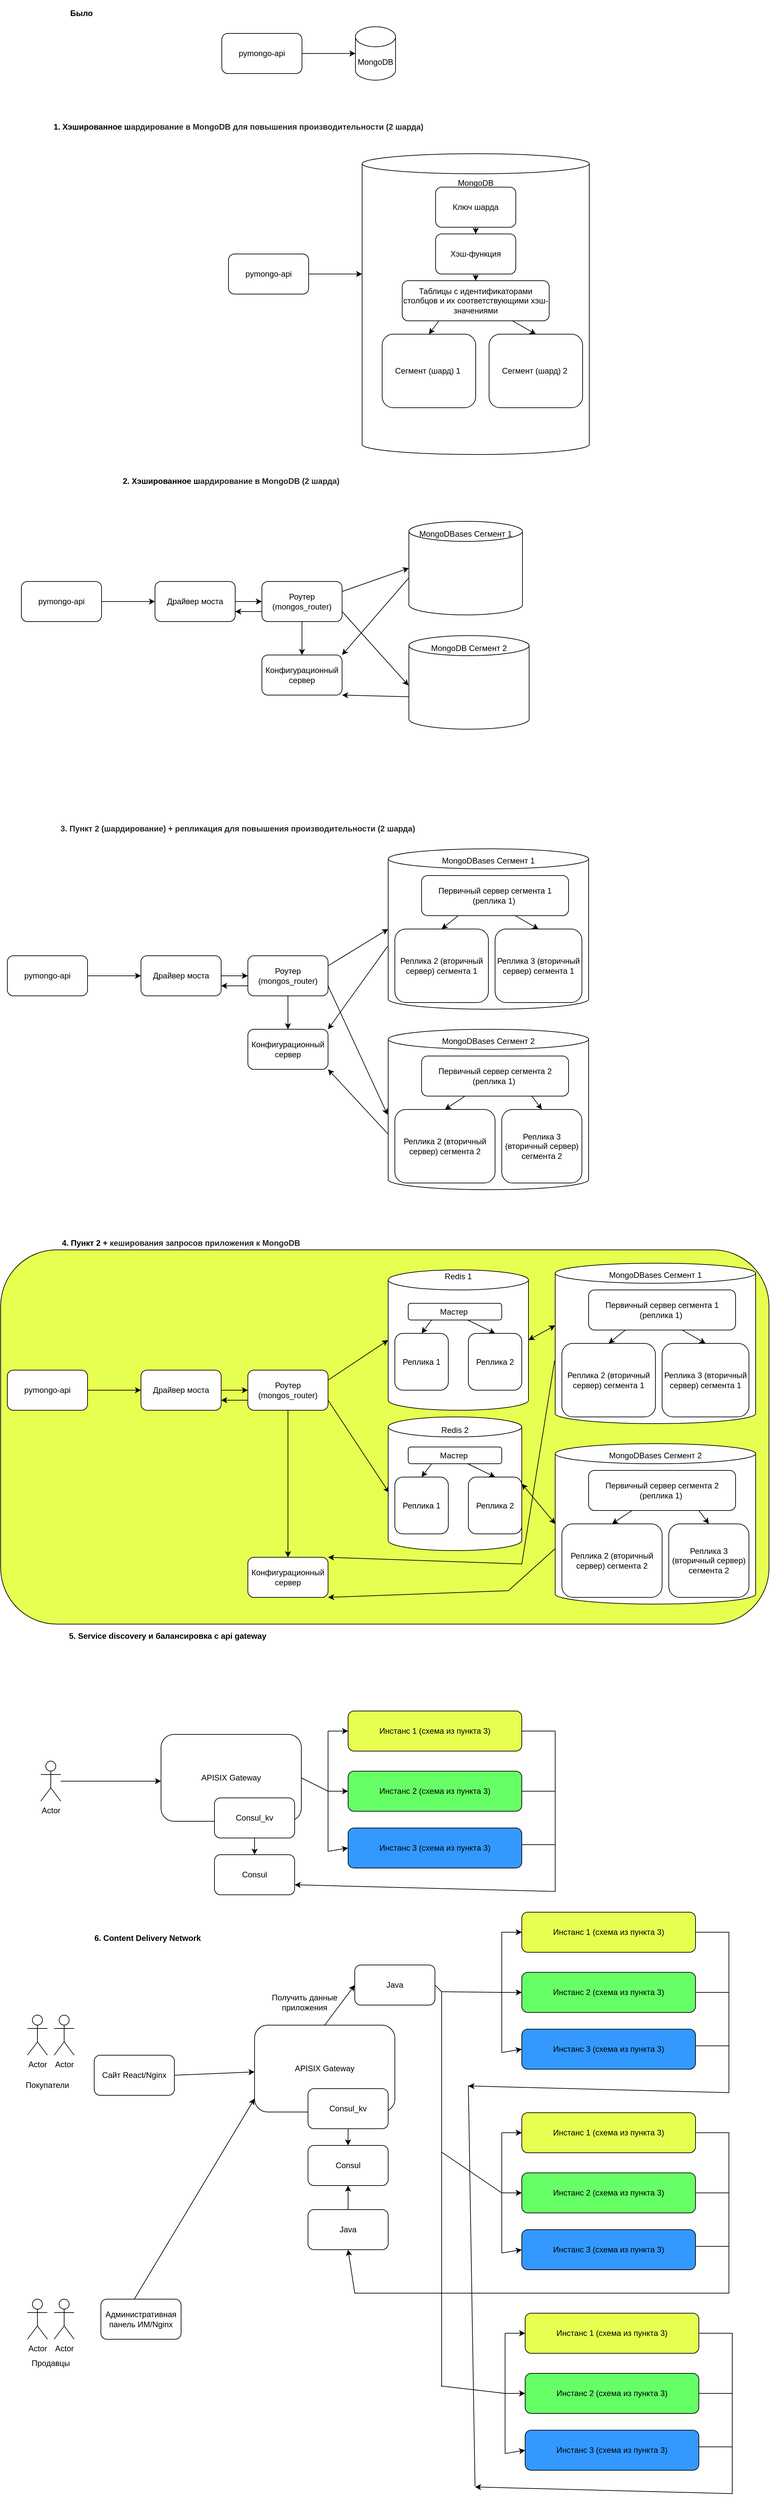 <mxfile version="26.2.14">
  <diagram name="Page-1" id="-H_mtQnk-PTXWXPvYvuk">
    <mxGraphModel dx="1593" dy="798" grid="1" gridSize="10" guides="1" tooltips="1" connect="1" arrows="1" fold="1" page="1" pageScale="1" pageWidth="1169" pageHeight="827" math="0" shadow="0">
      <root>
        <mxCell id="0" />
        <mxCell id="1" parent="0" />
        <mxCell id="lrtOGTi42sTW7biP3XFJ-108" value="" style="rounded=1;whiteSpace=wrap;html=1;fillColor=#E7FF51;" vertex="1" parent="1">
          <mxGeometry x="19" y="2020" width="1150" height="560" as="geometry" />
        </mxCell>
        <mxCell id="zA23MoTUsTF4_91t8viU-2" value="MongoDB" style="shape=cylinder3;whiteSpace=wrap;html=1;boundedLbl=1;backgroundOutline=1;size=15;" parent="1" vertex="1">
          <mxGeometry x="550" y="190" width="60" height="80" as="geometry" />
        </mxCell>
        <mxCell id="zA23MoTUsTF4_91t8viU-3" value="pymongo-api" style="rounded=1;whiteSpace=wrap;html=1;" parent="1" vertex="1">
          <mxGeometry x="350" y="200" width="120" height="60" as="geometry" />
        </mxCell>
        <mxCell id="zA23MoTUsTF4_91t8viU-4" style="edgeStyle=orthogonalEdgeStyle;rounded=0;orthogonalLoop=1;jettySize=auto;html=1;exitX=1;exitY=0.5;exitDx=0;exitDy=0;entryX=0;entryY=0.5;entryDx=0;entryDy=0;entryPerimeter=0;" parent="1" source="zA23MoTUsTF4_91t8viU-3" target="zA23MoTUsTF4_91t8viU-2" edge="1">
          <mxGeometry relative="1" as="geometry" />
        </mxCell>
        <mxCell id="lrtOGTi42sTW7biP3XFJ-1" value="&lt;b&gt;Было&lt;/b&gt;" style="text;html=1;align=center;verticalAlign=middle;whiteSpace=wrap;rounded=0;" vertex="1" parent="1">
          <mxGeometry x="100" y="150" width="80" height="40" as="geometry" />
        </mxCell>
        <mxCell id="lrtOGTi42sTW7biP3XFJ-2" value="&lt;font style=&quot;font-size: 12px;&quot;&gt;&lt;b&gt;1. Хэшированное ш&lt;span style=&quot;color: rgba(0, 0, 0, 0.85); font-family: &amp;quot;YS Text&amp;quot;, sans-serif; text-align: left; white-space-collapse: preserve-breaks; background-color: rgb(255, 255, 255);&quot;&gt;ардирование в MongoDB для повышения производительности (2 шарда)&lt;/span&gt;&lt;/b&gt;&lt;/font&gt;" style="text;html=1;align=center;verticalAlign=middle;whiteSpace=wrap;rounded=0;" vertex="1" parent="1">
          <mxGeometry x="90" y="320" width="570" height="40" as="geometry" />
        </mxCell>
        <mxCell id="lrtOGTi42sTW7biP3XFJ-3" value="MongoDB&lt;div&gt;&lt;br&gt;&lt;/div&gt;&lt;div&gt;&lt;br&gt;&lt;/div&gt;&lt;div&gt;&lt;br&gt;&lt;/div&gt;&lt;div&gt;&lt;br&gt;&lt;/div&gt;&lt;div&gt;&lt;br&gt;&lt;/div&gt;&lt;div&gt;&lt;br&gt;&lt;/div&gt;&lt;div&gt;&lt;br&gt;&lt;/div&gt;&lt;div&gt;&lt;br&gt;&lt;/div&gt;&lt;div&gt;&lt;br&gt;&lt;/div&gt;&lt;div&gt;&lt;br&gt;&lt;/div&gt;&lt;div&gt;&lt;br&gt;&lt;/div&gt;&lt;div&gt;&lt;br&gt;&lt;/div&gt;&lt;div&gt;&lt;br&gt;&lt;/div&gt;&lt;div&gt;&lt;br&gt;&lt;/div&gt;&lt;div&gt;&lt;br&gt;&lt;/div&gt;&lt;div&gt;&lt;br&gt;&lt;/div&gt;&lt;div&gt;&lt;br&gt;&lt;/div&gt;&lt;div&gt;&lt;br&gt;&lt;/div&gt;&lt;div&gt;&lt;br&gt;&lt;/div&gt;&lt;div&gt;&lt;br&gt;&lt;/div&gt;&lt;div&gt;&lt;br&gt;&lt;/div&gt;&lt;div&gt;&lt;br&gt;&lt;/div&gt;&lt;div&gt;&lt;br&gt;&lt;/div&gt;&lt;div&gt;&lt;br&gt;&lt;/div&gt;&lt;div&gt;&lt;br&gt;&lt;/div&gt;&lt;div&gt;&lt;br&gt;&lt;/div&gt;&lt;div&gt;&lt;br&gt;&lt;/div&gt;" style="shape=cylinder3;whiteSpace=wrap;html=1;boundedLbl=1;backgroundOutline=1;size=15;" vertex="1" parent="1">
          <mxGeometry x="560" y="380" width="340" height="450" as="geometry" />
        </mxCell>
        <mxCell id="lrtOGTi42sTW7biP3XFJ-4" value="pymongo-api" style="rounded=1;whiteSpace=wrap;html=1;" vertex="1" parent="1">
          <mxGeometry x="360" y="530" width="120" height="60" as="geometry" />
        </mxCell>
        <mxCell id="lrtOGTi42sTW7biP3XFJ-5" style="edgeStyle=orthogonalEdgeStyle;rounded=0;orthogonalLoop=1;jettySize=auto;html=1;exitX=1;exitY=0.5;exitDx=0;exitDy=0;entryX=0;entryY=0.5;entryDx=0;entryDy=0;entryPerimeter=0;" edge="1" parent="1" source="lrtOGTi42sTW7biP3XFJ-4">
          <mxGeometry relative="1" as="geometry">
            <mxPoint x="560" y="560" as="targetPoint" />
          </mxGeometry>
        </mxCell>
        <mxCell id="lrtOGTi42sTW7biP3XFJ-6" value="Ключ шарда" style="rounded=1;whiteSpace=wrap;html=1;" vertex="1" parent="1">
          <mxGeometry x="670" y="430" width="120" height="60" as="geometry" />
        </mxCell>
        <mxCell id="lrtOGTi42sTW7biP3XFJ-7" value="Хэш-функция" style="rounded=1;whiteSpace=wrap;html=1;" vertex="1" parent="1">
          <mxGeometry x="670" y="500" width="120" height="60" as="geometry" />
        </mxCell>
        <mxCell id="lrtOGTi42sTW7biP3XFJ-8" value="Таблицы с идентификаторами столбцов и их соответствующими хэш-значениями" style="rounded=1;whiteSpace=wrap;html=1;" vertex="1" parent="1">
          <mxGeometry x="620" y="570" width="220" height="60" as="geometry" />
        </mxCell>
        <mxCell id="lrtOGTi42sTW7biP3XFJ-9" value="Сегмент (шард) 1&amp;nbsp;" style="rounded=1;whiteSpace=wrap;html=1;" vertex="1" parent="1">
          <mxGeometry x="590" y="650" width="140" height="110" as="geometry" />
        </mxCell>
        <mxCell id="lrtOGTi42sTW7biP3XFJ-10" value="Сегмент (шард) 2&amp;nbsp;" style="rounded=1;whiteSpace=wrap;html=1;" vertex="1" parent="1">
          <mxGeometry x="750" y="650" width="140" height="110" as="geometry" />
        </mxCell>
        <mxCell id="lrtOGTi42sTW7biP3XFJ-11" value="" style="endArrow=classic;html=1;rounded=0;exitX=0.5;exitY=1;exitDx=0;exitDy=0;entryX=0.5;entryY=0;entryDx=0;entryDy=0;" edge="1" parent="1" source="lrtOGTi42sTW7biP3XFJ-6" target="lrtOGTi42sTW7biP3XFJ-7">
          <mxGeometry width="50" height="50" relative="1" as="geometry">
            <mxPoint x="560" y="560" as="sourcePoint" />
            <mxPoint x="610" y="510" as="targetPoint" />
          </mxGeometry>
        </mxCell>
        <mxCell id="lrtOGTi42sTW7biP3XFJ-12" value="" style="endArrow=classic;html=1;rounded=0;exitX=0.5;exitY=1;exitDx=0;exitDy=0;entryX=0.5;entryY=0;entryDx=0;entryDy=0;" edge="1" parent="1" source="lrtOGTi42sTW7biP3XFJ-7" target="lrtOGTi42sTW7biP3XFJ-8">
          <mxGeometry width="50" height="50" relative="1" as="geometry">
            <mxPoint x="560" y="560" as="sourcePoint" />
            <mxPoint x="610" y="510" as="targetPoint" />
          </mxGeometry>
        </mxCell>
        <mxCell id="lrtOGTi42sTW7biP3XFJ-13" value="" style="endArrow=classic;html=1;rounded=0;exitX=0.25;exitY=1;exitDx=0;exitDy=0;entryX=0.5;entryY=0;entryDx=0;entryDy=0;" edge="1" parent="1" source="lrtOGTi42sTW7biP3XFJ-8" target="lrtOGTi42sTW7biP3XFJ-9">
          <mxGeometry width="50" height="50" relative="1" as="geometry">
            <mxPoint x="560" y="560" as="sourcePoint" />
            <mxPoint x="610" y="510" as="targetPoint" />
          </mxGeometry>
        </mxCell>
        <mxCell id="lrtOGTi42sTW7biP3XFJ-14" value="" style="endArrow=classic;html=1;rounded=0;exitX=0.75;exitY=1;exitDx=0;exitDy=0;entryX=0.5;entryY=0;entryDx=0;entryDy=0;" edge="1" parent="1" source="lrtOGTi42sTW7biP3XFJ-8" target="lrtOGTi42sTW7biP3XFJ-10">
          <mxGeometry width="50" height="50" relative="1" as="geometry">
            <mxPoint x="560" y="560" as="sourcePoint" />
            <mxPoint x="610" y="510" as="targetPoint" />
          </mxGeometry>
        </mxCell>
        <mxCell id="lrtOGTi42sTW7biP3XFJ-15" value="&lt;div style=&quot;text-align: center;&quot;&gt;&lt;b style=&quot;&quot;&gt;&lt;span style=&quot;text-align: left; background-color: rgb(255, 255, 255); color: rgba(0, 0, 0, 0.85);&quot;&gt;3. Пункт 2 (шардирование) + репликация&amp;nbsp;&lt;/span&gt;&lt;span style=&quot;color: rgba(0, 0, 0, 0.85); background-color: rgb(255, 255, 255); font-family: &amp;quot;YS Text&amp;quot;, sans-serif; text-align: left; white-space-collapse: preserve-breaks;&quot;&gt;для повышения производительности (2 шарда)&lt;/span&gt;&lt;/b&gt;&lt;/div&gt;" style="text;html=1;align=center;verticalAlign=middle;whiteSpace=wrap;rounded=0;" vertex="1" parent="1">
          <mxGeometry x="89" y="1370" width="570" height="40" as="geometry" />
        </mxCell>
        <mxCell id="lrtOGTi42sTW7biP3XFJ-16" value="MongoDBases Сегмент 1&lt;div&gt;&lt;br&gt;&lt;/div&gt;&lt;div&gt;&lt;br&gt;&lt;/div&gt;&lt;div&gt;&lt;br&gt;&lt;/div&gt;&lt;div&gt;&lt;br&gt;&lt;/div&gt;&lt;div&gt;&lt;br&gt;&lt;/div&gt;&lt;div&gt;&lt;br&gt;&lt;/div&gt;&lt;div&gt;&lt;br&gt;&lt;/div&gt;&lt;div&gt;&lt;br&gt;&lt;/div&gt;&lt;div&gt;&lt;br&gt;&lt;/div&gt;&lt;div&gt;&lt;br&gt;&lt;/div&gt;&lt;div&gt;&lt;br&gt;&lt;/div&gt;&lt;div&gt;&lt;br&gt;&lt;/div&gt;&lt;div&gt;&lt;br&gt;&lt;/div&gt;&lt;div&gt;&lt;br&gt;&lt;/div&gt;&lt;div&gt;&lt;br&gt;&lt;/div&gt;&lt;div&gt;&lt;br&gt;&lt;/div&gt;" style="shape=cylinder3;whiteSpace=wrap;html=1;boundedLbl=1;backgroundOutline=1;size=15;" vertex="1" parent="1">
          <mxGeometry x="599" y="1420" width="300" height="240" as="geometry" />
        </mxCell>
        <mxCell id="lrtOGTi42sTW7biP3XFJ-17" value="pymongo-api" style="rounded=1;whiteSpace=wrap;html=1;" vertex="1" parent="1">
          <mxGeometry x="29" y="1580" width="120" height="60" as="geometry" />
        </mxCell>
        <mxCell id="lrtOGTi42sTW7biP3XFJ-18" style="edgeStyle=orthogonalEdgeStyle;rounded=0;orthogonalLoop=1;jettySize=auto;html=1;exitX=1;exitY=0.5;exitDx=0;exitDy=0;entryX=0;entryY=0.5;entryDx=0;entryDy=0;entryPerimeter=0;" edge="1" parent="1" source="lrtOGTi42sTW7biP3XFJ-17">
          <mxGeometry relative="1" as="geometry">
            <mxPoint x="229" y="1610" as="targetPoint" />
          </mxGeometry>
        </mxCell>
        <mxCell id="lrtOGTi42sTW7biP3XFJ-21" value="Первичный сервер сегмента 1 (реплика 1)&amp;nbsp;" style="rounded=1;whiteSpace=wrap;html=1;" vertex="1" parent="1">
          <mxGeometry x="649" y="1460" width="220" height="60" as="geometry" />
        </mxCell>
        <mxCell id="lrtOGTi42sTW7biP3XFJ-22" value="Реплика 2 (вторичный сервер) сегмента 1" style="rounded=1;whiteSpace=wrap;html=1;" vertex="1" parent="1">
          <mxGeometry x="609" y="1540" width="140" height="110" as="geometry" />
        </mxCell>
        <mxCell id="lrtOGTi42sTW7biP3XFJ-28" value="Драйвер моста" style="rounded=1;whiteSpace=wrap;html=1;" vertex="1" parent="1">
          <mxGeometry x="229" y="1580" width="120" height="60" as="geometry" />
        </mxCell>
        <mxCell id="lrtOGTi42sTW7biP3XFJ-29" value="Роутер (mongos_router)" style="rounded=1;whiteSpace=wrap;html=1;" vertex="1" parent="1">
          <mxGeometry x="389" y="1580" width="120" height="60" as="geometry" />
        </mxCell>
        <mxCell id="lrtOGTi42sTW7biP3XFJ-30" value="" style="endArrow=classic;html=1;rounded=0;exitX=1;exitY=0.5;exitDx=0;exitDy=0;entryX=0;entryY=0.5;entryDx=0;entryDy=0;" edge="1" parent="1" source="lrtOGTi42sTW7biP3XFJ-28" target="lrtOGTi42sTW7biP3XFJ-29">
          <mxGeometry width="50" height="50" relative="1" as="geometry">
            <mxPoint x="559" y="1570" as="sourcePoint" />
            <mxPoint x="609" y="1520" as="targetPoint" />
          </mxGeometry>
        </mxCell>
        <mxCell id="lrtOGTi42sTW7biP3XFJ-31" value="" style="endArrow=classic;html=1;rounded=0;entryX=1;entryY=0.75;entryDx=0;entryDy=0;exitX=0;exitY=0.75;exitDx=0;exitDy=0;" edge="1" parent="1" source="lrtOGTi42sTW7biP3XFJ-29" target="lrtOGTi42sTW7biP3XFJ-28">
          <mxGeometry width="50" height="50" relative="1" as="geometry">
            <mxPoint x="559" y="1570" as="sourcePoint" />
            <mxPoint x="609" y="1520" as="targetPoint" />
          </mxGeometry>
        </mxCell>
        <mxCell id="lrtOGTi42sTW7biP3XFJ-33" value="MongoDBases Сегмент 2&lt;div&gt;&lt;br&gt;&lt;/div&gt;&lt;div&gt;&lt;br&gt;&lt;/div&gt;&lt;div&gt;&lt;br&gt;&lt;/div&gt;&lt;div&gt;&lt;br&gt;&lt;/div&gt;&lt;div&gt;&lt;br&gt;&lt;/div&gt;&lt;div&gt;&lt;br&gt;&lt;/div&gt;&lt;div&gt;&lt;br&gt;&lt;/div&gt;&lt;div&gt;&lt;br&gt;&lt;/div&gt;&lt;div&gt;&lt;br&gt;&lt;/div&gt;&lt;div&gt;&lt;br&gt;&lt;/div&gt;&lt;div&gt;&lt;br&gt;&lt;/div&gt;&lt;div&gt;&lt;br&gt;&lt;/div&gt;&lt;div&gt;&lt;br&gt;&lt;/div&gt;&lt;div&gt;&lt;br&gt;&lt;/div&gt;&lt;div&gt;&lt;br&gt;&lt;/div&gt;&lt;div&gt;&lt;br&gt;&lt;/div&gt;" style="shape=cylinder3;whiteSpace=wrap;html=1;boundedLbl=1;backgroundOutline=1;size=15;" vertex="1" parent="1">
          <mxGeometry x="599" y="1690" width="300" height="240" as="geometry" />
        </mxCell>
        <mxCell id="lrtOGTi42sTW7biP3XFJ-34" value="Первичный сервер сегмента 2 (реплика 1)&amp;nbsp;" style="rounded=1;whiteSpace=wrap;html=1;" vertex="1" parent="1">
          <mxGeometry x="649" y="1730" width="220" height="60" as="geometry" />
        </mxCell>
        <mxCell id="lrtOGTi42sTW7biP3XFJ-35" value="Реплика 2 (вторичный сервер) сегмента 2" style="rounded=1;whiteSpace=wrap;html=1;" vertex="1" parent="1">
          <mxGeometry x="609" y="1810" width="150" height="110" as="geometry" />
        </mxCell>
        <mxCell id="lrtOGTi42sTW7biP3XFJ-39" value="" style="endArrow=classic;html=1;rounded=0;exitX=1;exitY=0.25;exitDx=0;exitDy=0;entryX=0;entryY=0.5;entryDx=0;entryDy=0;entryPerimeter=0;" edge="1" parent="1" source="lrtOGTi42sTW7biP3XFJ-29" target="lrtOGTi42sTW7biP3XFJ-16">
          <mxGeometry width="50" height="50" relative="1" as="geometry">
            <mxPoint x="559" y="1690" as="sourcePoint" />
            <mxPoint x="609" y="1640" as="targetPoint" />
          </mxGeometry>
        </mxCell>
        <mxCell id="lrtOGTi42sTW7biP3XFJ-40" value="" style="endArrow=classic;html=1;rounded=0;entryX=-0.003;entryY=0.533;entryDx=0;entryDy=0;entryPerimeter=0;exitX=1;exitY=0.75;exitDx=0;exitDy=0;" edge="1" parent="1" source="lrtOGTi42sTW7biP3XFJ-29" target="lrtOGTi42sTW7biP3XFJ-33">
          <mxGeometry width="50" height="50" relative="1" as="geometry">
            <mxPoint x="559" y="1690" as="sourcePoint" />
            <mxPoint x="609" y="1640" as="targetPoint" />
          </mxGeometry>
        </mxCell>
        <mxCell id="lrtOGTi42sTW7biP3XFJ-49" value="Реплика 3 (вторичный сервер) сегмента 1" style="rounded=1;whiteSpace=wrap;html=1;" vertex="1" parent="1">
          <mxGeometry x="759" y="1540" width="130" height="110" as="geometry" />
        </mxCell>
        <mxCell id="lrtOGTi42sTW7biP3XFJ-54" value="Реплика 3 (вторичный сервер) сегмента 2" style="rounded=1;whiteSpace=wrap;html=1;" vertex="1" parent="1">
          <mxGeometry x="769" y="1810" width="120" height="110" as="geometry" />
        </mxCell>
        <mxCell id="lrtOGTi42sTW7biP3XFJ-57" value="" style="endArrow=classic;html=1;rounded=0;exitX=0.25;exitY=1;exitDx=0;exitDy=0;entryX=0.5;entryY=0;entryDx=0;entryDy=0;" edge="1" parent="1" source="lrtOGTi42sTW7biP3XFJ-21" target="lrtOGTi42sTW7biP3XFJ-22">
          <mxGeometry width="50" height="50" relative="1" as="geometry">
            <mxPoint x="559" y="1690" as="sourcePoint" />
            <mxPoint x="609" y="1640" as="targetPoint" />
          </mxGeometry>
        </mxCell>
        <mxCell id="lrtOGTi42sTW7biP3XFJ-58" value="" style="endArrow=classic;html=1;rounded=0;entryX=0.5;entryY=0;entryDx=0;entryDy=0;" edge="1" parent="1" source="lrtOGTi42sTW7biP3XFJ-34" target="lrtOGTi42sTW7biP3XFJ-35">
          <mxGeometry width="50" height="50" relative="1" as="geometry">
            <mxPoint x="714" y="1530" as="sourcePoint" />
            <mxPoint x="689" y="1550" as="targetPoint" />
            <Array as="points" />
          </mxGeometry>
        </mxCell>
        <mxCell id="lrtOGTi42sTW7biP3XFJ-59" value="" style="endArrow=classic;html=1;rounded=0;entryX=0.5;entryY=0;entryDx=0;entryDy=0;exitX=0.75;exitY=1;exitDx=0;exitDy=0;" edge="1" parent="1" source="lrtOGTi42sTW7biP3XFJ-34" target="lrtOGTi42sTW7biP3XFJ-54">
          <mxGeometry width="50" height="50" relative="1" as="geometry">
            <mxPoint x="559" y="1690" as="sourcePoint" />
            <mxPoint x="609" y="1640" as="targetPoint" />
          </mxGeometry>
        </mxCell>
        <mxCell id="lrtOGTi42sTW7biP3XFJ-60" value="" style="endArrow=classic;html=1;rounded=0;exitX=0.636;exitY=1;exitDx=0;exitDy=0;exitPerimeter=0;entryX=0.5;entryY=0;entryDx=0;entryDy=0;" edge="1" parent="1" source="lrtOGTi42sTW7biP3XFJ-21" target="lrtOGTi42sTW7biP3XFJ-49">
          <mxGeometry width="50" height="50" relative="1" as="geometry">
            <mxPoint x="559" y="1690" as="sourcePoint" />
            <mxPoint x="609" y="1640" as="targetPoint" />
          </mxGeometry>
        </mxCell>
        <mxCell id="lrtOGTi42sTW7biP3XFJ-61" value="Конфигурационный сервер" style="rounded=1;whiteSpace=wrap;html=1;" vertex="1" parent="1">
          <mxGeometry x="389" y="1690" width="120" height="60" as="geometry" />
        </mxCell>
        <mxCell id="lrtOGTi42sTW7biP3XFJ-63" value="" style="endArrow=classic;html=1;rounded=0;exitX=0.5;exitY=1;exitDx=0;exitDy=0;entryX=0.5;entryY=0;entryDx=0;entryDy=0;" edge="1" parent="1" source="lrtOGTi42sTW7biP3XFJ-29" target="lrtOGTi42sTW7biP3XFJ-61">
          <mxGeometry width="50" height="50" relative="1" as="geometry">
            <mxPoint x="559" y="1810" as="sourcePoint" />
            <mxPoint x="609" y="1760" as="targetPoint" />
          </mxGeometry>
        </mxCell>
        <mxCell id="lrtOGTi42sTW7biP3XFJ-64" value="" style="endArrow=classic;html=1;rounded=0;exitX=-0.003;exitY=0.608;exitDx=0;exitDy=0;exitPerimeter=0;entryX=1;entryY=0;entryDx=0;entryDy=0;" edge="1" parent="1" source="lrtOGTi42sTW7biP3XFJ-16" target="lrtOGTi42sTW7biP3XFJ-61">
          <mxGeometry width="50" height="50" relative="1" as="geometry">
            <mxPoint x="559" y="1810" as="sourcePoint" />
            <mxPoint x="609" y="1760" as="targetPoint" />
          </mxGeometry>
        </mxCell>
        <mxCell id="lrtOGTi42sTW7biP3XFJ-65" value="" style="endArrow=classic;html=1;rounded=0;exitX=0;exitY=0.654;exitDx=0;exitDy=0;exitPerimeter=0;entryX=1;entryY=1;entryDx=0;entryDy=0;" edge="1" parent="1" source="lrtOGTi42sTW7biP3XFJ-33" target="lrtOGTi42sTW7biP3XFJ-61">
          <mxGeometry width="50" height="50" relative="1" as="geometry">
            <mxPoint x="559" y="1810" as="sourcePoint" />
            <mxPoint x="609" y="1760" as="targetPoint" />
          </mxGeometry>
        </mxCell>
        <mxCell id="lrtOGTi42sTW7biP3XFJ-66" value="&lt;font style=&quot;font-size: 12px;&quot; face=&quot;Helvetica&quot;&gt;&lt;b&gt;&lt;font style=&quot;&quot;&gt;4. Пункт 2 +&amp;nbsp;&lt;/font&gt;&lt;span style=&quot;color: rgba(0, 0, 0, 0.85); text-align: left; white-space-collapse: preserve-breaks; background-color: rgb(255, 255, 255);&quot;&gt;кеширования запросов приложения к MongoDB&lt;/span&gt;&lt;/b&gt;&lt;/font&gt;" style="text;html=1;align=center;verticalAlign=middle;whiteSpace=wrap;rounded=0;" vertex="1" parent="1">
          <mxGeometry x="89" y="1990" width="400" height="40" as="geometry" />
        </mxCell>
        <mxCell id="lrtOGTi42sTW7biP3XFJ-67" value="MongoDBases Сегмент 1&lt;div&gt;&lt;br&gt;&lt;/div&gt;&lt;div&gt;&lt;br&gt;&lt;/div&gt;&lt;div&gt;&lt;br&gt;&lt;/div&gt;&lt;div&gt;&lt;br&gt;&lt;/div&gt;&lt;div&gt;&lt;br&gt;&lt;/div&gt;&lt;div&gt;&lt;br&gt;&lt;/div&gt;&lt;div&gt;&lt;br&gt;&lt;/div&gt;&lt;div&gt;&lt;br&gt;&lt;/div&gt;&lt;div&gt;&lt;br&gt;&lt;/div&gt;&lt;div&gt;&lt;br&gt;&lt;/div&gt;&lt;div&gt;&lt;br&gt;&lt;/div&gt;&lt;div&gt;&lt;br&gt;&lt;/div&gt;&lt;div&gt;&lt;br&gt;&lt;/div&gt;&lt;div&gt;&lt;br&gt;&lt;/div&gt;&lt;div&gt;&lt;br&gt;&lt;/div&gt;&lt;div&gt;&lt;br&gt;&lt;/div&gt;" style="shape=cylinder3;whiteSpace=wrap;html=1;boundedLbl=1;backgroundOutline=1;size=15;" vertex="1" parent="1">
          <mxGeometry x="849" y="2040" width="300" height="240" as="geometry" />
        </mxCell>
        <mxCell id="lrtOGTi42sTW7biP3XFJ-68" value="pymongo-api" style="rounded=1;whiteSpace=wrap;html=1;" vertex="1" parent="1">
          <mxGeometry x="29" y="2200" width="120" height="60" as="geometry" />
        </mxCell>
        <mxCell id="lrtOGTi42sTW7biP3XFJ-69" style="edgeStyle=orthogonalEdgeStyle;rounded=0;orthogonalLoop=1;jettySize=auto;html=1;exitX=1;exitY=0.5;exitDx=0;exitDy=0;entryX=0;entryY=0.5;entryDx=0;entryDy=0;entryPerimeter=0;" edge="1" parent="1" source="lrtOGTi42sTW7biP3XFJ-68">
          <mxGeometry relative="1" as="geometry">
            <mxPoint x="229" y="2230" as="targetPoint" />
          </mxGeometry>
        </mxCell>
        <mxCell id="lrtOGTi42sTW7biP3XFJ-70" value="Первичный сервер сегмента 1 (реплика 1)&amp;nbsp;" style="rounded=1;whiteSpace=wrap;html=1;" vertex="1" parent="1">
          <mxGeometry x="899" y="2080" width="220" height="60" as="geometry" />
        </mxCell>
        <mxCell id="lrtOGTi42sTW7biP3XFJ-71" value="Реплика 2 (вторичный сервер) сегмента 1" style="rounded=1;whiteSpace=wrap;html=1;" vertex="1" parent="1">
          <mxGeometry x="859" y="2160" width="140" height="110" as="geometry" />
        </mxCell>
        <mxCell id="lrtOGTi42sTW7biP3XFJ-72" value="Драйвер моста" style="rounded=1;whiteSpace=wrap;html=1;" vertex="1" parent="1">
          <mxGeometry x="229" y="2200" width="120" height="60" as="geometry" />
        </mxCell>
        <mxCell id="lrtOGTi42sTW7biP3XFJ-73" value="Роутер (mongos_router)" style="rounded=1;whiteSpace=wrap;html=1;" vertex="1" parent="1">
          <mxGeometry x="389" y="2200" width="120" height="60" as="geometry" />
        </mxCell>
        <mxCell id="lrtOGTi42sTW7biP3XFJ-74" value="" style="endArrow=classic;html=1;rounded=0;exitX=1;exitY=0.5;exitDx=0;exitDy=0;entryX=0;entryY=0.5;entryDx=0;entryDy=0;" edge="1" parent="1" source="lrtOGTi42sTW7biP3XFJ-72" target="lrtOGTi42sTW7biP3XFJ-73">
          <mxGeometry width="50" height="50" relative="1" as="geometry">
            <mxPoint x="559" y="2190" as="sourcePoint" />
            <mxPoint x="609" y="2140" as="targetPoint" />
          </mxGeometry>
        </mxCell>
        <mxCell id="lrtOGTi42sTW7biP3XFJ-75" value="" style="endArrow=classic;html=1;rounded=0;entryX=1;entryY=0.75;entryDx=0;entryDy=0;exitX=0;exitY=0.75;exitDx=0;exitDy=0;" edge="1" parent="1" source="lrtOGTi42sTW7biP3XFJ-73" target="lrtOGTi42sTW7biP3XFJ-72">
          <mxGeometry width="50" height="50" relative="1" as="geometry">
            <mxPoint x="559" y="2190" as="sourcePoint" />
            <mxPoint x="609" y="2140" as="targetPoint" />
          </mxGeometry>
        </mxCell>
        <mxCell id="lrtOGTi42sTW7biP3XFJ-77" value="MongoDBases Сегмент 2&lt;div&gt;&lt;br&gt;&lt;/div&gt;&lt;div&gt;&lt;br&gt;&lt;/div&gt;&lt;div&gt;&lt;br&gt;&lt;/div&gt;&lt;div&gt;&lt;br&gt;&lt;/div&gt;&lt;div&gt;&lt;br&gt;&lt;/div&gt;&lt;div&gt;&lt;br&gt;&lt;/div&gt;&lt;div&gt;&lt;br&gt;&lt;/div&gt;&lt;div&gt;&lt;br&gt;&lt;/div&gt;&lt;div&gt;&lt;br&gt;&lt;/div&gt;&lt;div&gt;&lt;br&gt;&lt;/div&gt;&lt;div&gt;&lt;br&gt;&lt;/div&gt;&lt;div&gt;&lt;br&gt;&lt;/div&gt;&lt;div&gt;&lt;br&gt;&lt;/div&gt;&lt;div&gt;&lt;br&gt;&lt;/div&gt;&lt;div&gt;&lt;br&gt;&lt;/div&gt;&lt;div&gt;&lt;br&gt;&lt;/div&gt;" style="shape=cylinder3;whiteSpace=wrap;html=1;boundedLbl=1;backgroundOutline=1;size=15;" vertex="1" parent="1">
          <mxGeometry x="849" y="2310" width="300" height="240" as="geometry" />
        </mxCell>
        <mxCell id="lrtOGTi42sTW7biP3XFJ-78" value="Первичный сервер сегмента 2 (реплика 1)&amp;nbsp;" style="rounded=1;whiteSpace=wrap;html=1;" vertex="1" parent="1">
          <mxGeometry x="899" y="2350" width="220" height="60" as="geometry" />
        </mxCell>
        <mxCell id="lrtOGTi42sTW7biP3XFJ-79" value="Реплика 2 (вторичный сервер) сегмента 2" style="rounded=1;whiteSpace=wrap;html=1;" vertex="1" parent="1">
          <mxGeometry x="859" y="2430" width="150" height="110" as="geometry" />
        </mxCell>
        <mxCell id="lrtOGTi42sTW7biP3XFJ-80" value="" style="endArrow=classic;html=1;rounded=0;exitX=1;exitY=0.25;exitDx=0;exitDy=0;entryX=0;entryY=0.5;entryDx=0;entryDy=0;entryPerimeter=0;" edge="1" parent="1" source="lrtOGTi42sTW7biP3XFJ-73" target="lrtOGTi42sTW7biP3XFJ-92">
          <mxGeometry width="50" height="50" relative="1" as="geometry">
            <mxPoint x="559" y="2310" as="sourcePoint" />
            <mxPoint x="629" y="2170" as="targetPoint" />
          </mxGeometry>
        </mxCell>
        <mxCell id="lrtOGTi42sTW7biP3XFJ-81" value="" style="endArrow=classic;html=1;rounded=0;exitX=1;exitY=0.75;exitDx=0;exitDy=0;entryX=0.007;entryY=0.567;entryDx=0;entryDy=0;entryPerimeter=0;" edge="1" parent="1" source="lrtOGTi42sTW7biP3XFJ-73" target="lrtOGTi42sTW7biP3XFJ-93">
          <mxGeometry width="50" height="50" relative="1" as="geometry">
            <mxPoint x="559" y="2310" as="sourcePoint" />
            <mxPoint x="649" y="2390" as="targetPoint" />
          </mxGeometry>
        </mxCell>
        <mxCell id="lrtOGTi42sTW7biP3XFJ-82" value="Реплика 3 (вторичный сервер) сегмента 1" style="rounded=1;whiteSpace=wrap;html=1;" vertex="1" parent="1">
          <mxGeometry x="1009" y="2160" width="130" height="110" as="geometry" />
        </mxCell>
        <mxCell id="lrtOGTi42sTW7biP3XFJ-83" value="Реплика 3 (вторичный сервер) сегмента 2" style="rounded=1;whiteSpace=wrap;html=1;" vertex="1" parent="1">
          <mxGeometry x="1019" y="2430" width="120" height="110" as="geometry" />
        </mxCell>
        <mxCell id="lrtOGTi42sTW7biP3XFJ-84" value="" style="endArrow=classic;html=1;rounded=0;exitX=0.25;exitY=1;exitDx=0;exitDy=0;entryX=0.5;entryY=0;entryDx=0;entryDy=0;" edge="1" parent="1" source="lrtOGTi42sTW7biP3XFJ-70" target="lrtOGTi42sTW7biP3XFJ-71">
          <mxGeometry width="50" height="50" relative="1" as="geometry">
            <mxPoint x="809" y="2310" as="sourcePoint" />
            <mxPoint x="859" y="2260" as="targetPoint" />
          </mxGeometry>
        </mxCell>
        <mxCell id="lrtOGTi42sTW7biP3XFJ-85" value="" style="endArrow=classic;html=1;rounded=0;entryX=0.5;entryY=0;entryDx=0;entryDy=0;" edge="1" parent="1" source="lrtOGTi42sTW7biP3XFJ-78" target="lrtOGTi42sTW7biP3XFJ-79">
          <mxGeometry width="50" height="50" relative="1" as="geometry">
            <mxPoint x="964" y="2150" as="sourcePoint" />
            <mxPoint x="939" y="2170" as="targetPoint" />
            <Array as="points" />
          </mxGeometry>
        </mxCell>
        <mxCell id="lrtOGTi42sTW7biP3XFJ-86" value="" style="endArrow=classic;html=1;rounded=0;entryX=0.5;entryY=0;entryDx=0;entryDy=0;exitX=0.75;exitY=1;exitDx=0;exitDy=0;" edge="1" parent="1" source="lrtOGTi42sTW7biP3XFJ-78" target="lrtOGTi42sTW7biP3XFJ-83">
          <mxGeometry width="50" height="50" relative="1" as="geometry">
            <mxPoint x="809" y="2310" as="sourcePoint" />
            <mxPoint x="859" y="2260" as="targetPoint" />
          </mxGeometry>
        </mxCell>
        <mxCell id="lrtOGTi42sTW7biP3XFJ-87" value="" style="endArrow=classic;html=1;rounded=0;exitX=0.636;exitY=1;exitDx=0;exitDy=0;exitPerimeter=0;entryX=0.5;entryY=0;entryDx=0;entryDy=0;" edge="1" parent="1" source="lrtOGTi42sTW7biP3XFJ-70" target="lrtOGTi42sTW7biP3XFJ-82">
          <mxGeometry width="50" height="50" relative="1" as="geometry">
            <mxPoint x="809" y="2310" as="sourcePoint" />
            <mxPoint x="859" y="2260" as="targetPoint" />
          </mxGeometry>
        </mxCell>
        <mxCell id="lrtOGTi42sTW7biP3XFJ-88" value="Конфигурационный сервер" style="rounded=1;whiteSpace=wrap;html=1;" vertex="1" parent="1">
          <mxGeometry x="389" y="2480" width="120" height="60" as="geometry" />
        </mxCell>
        <mxCell id="lrtOGTi42sTW7biP3XFJ-89" value="" style="endArrow=classic;html=1;rounded=0;exitX=0.5;exitY=1;exitDx=0;exitDy=0;entryX=0.5;entryY=0;entryDx=0;entryDy=0;" edge="1" parent="1" source="lrtOGTi42sTW7biP3XFJ-73" target="lrtOGTi42sTW7biP3XFJ-88">
          <mxGeometry width="50" height="50" relative="1" as="geometry">
            <mxPoint x="559" y="2430" as="sourcePoint" />
            <mxPoint x="609" y="2380" as="targetPoint" />
          </mxGeometry>
        </mxCell>
        <mxCell id="lrtOGTi42sTW7biP3XFJ-90" value="" style="endArrow=classic;html=1;rounded=0;exitX=-0.003;exitY=0.608;exitDx=0;exitDy=0;exitPerimeter=0;entryX=1;entryY=0;entryDx=0;entryDy=0;" edge="1" parent="1" source="lrtOGTi42sTW7biP3XFJ-67" target="lrtOGTi42sTW7biP3XFJ-88">
          <mxGeometry width="50" height="50" relative="1" as="geometry">
            <mxPoint x="559" y="2430" as="sourcePoint" />
            <mxPoint x="609" y="2380" as="targetPoint" />
            <Array as="points">
              <mxPoint x="799" y="2490" />
            </Array>
          </mxGeometry>
        </mxCell>
        <mxCell id="lrtOGTi42sTW7biP3XFJ-91" value="" style="endArrow=classic;html=1;rounded=0;exitX=0;exitY=0.654;exitDx=0;exitDy=0;exitPerimeter=0;entryX=1;entryY=1;entryDx=0;entryDy=0;" edge="1" parent="1" source="lrtOGTi42sTW7biP3XFJ-77" target="lrtOGTi42sTW7biP3XFJ-88">
          <mxGeometry width="50" height="50" relative="1" as="geometry">
            <mxPoint x="559" y="2430" as="sourcePoint" />
            <mxPoint x="609" y="2380" as="targetPoint" />
            <Array as="points">
              <mxPoint x="779" y="2530" />
            </Array>
          </mxGeometry>
        </mxCell>
        <mxCell id="lrtOGTi42sTW7biP3XFJ-92" value="Redis 1&lt;div&gt;&lt;br&gt;&lt;/div&gt;&lt;div&gt;&lt;br&gt;&lt;/div&gt;&lt;div&gt;&lt;br&gt;&lt;/div&gt;&lt;div&gt;&lt;br&gt;&lt;/div&gt;&lt;div&gt;&lt;br&gt;&lt;/div&gt;&lt;div&gt;&lt;br&gt;&lt;/div&gt;&lt;div&gt;&lt;br&gt;&lt;/div&gt;&lt;div&gt;&lt;br&gt;&lt;/div&gt;&lt;div&gt;&lt;br&gt;&lt;/div&gt;&lt;div&gt;&lt;br&gt;&lt;/div&gt;&lt;div&gt;&lt;br&gt;&lt;/div&gt;&lt;div&gt;&lt;br&gt;&lt;/div&gt;&lt;div&gt;&lt;br&gt;&lt;/div&gt;&lt;div&gt;&lt;br&gt;&lt;/div&gt;&lt;div&gt;&lt;br&gt;&lt;/div&gt;" style="shape=cylinder3;whiteSpace=wrap;html=1;boundedLbl=1;backgroundOutline=1;size=15;" vertex="1" parent="1">
          <mxGeometry x="599" y="2050" width="210" height="210" as="geometry" />
        </mxCell>
        <mxCell id="lrtOGTi42sTW7biP3XFJ-93" value="Redis 2&lt;div&gt;&lt;br&gt;&lt;/div&gt;&lt;div&gt;&lt;br&gt;&lt;/div&gt;&lt;div&gt;&lt;br&gt;&lt;/div&gt;&lt;div&gt;&lt;br&gt;&lt;/div&gt;&lt;div&gt;&lt;br&gt;&lt;/div&gt;&lt;div&gt;&lt;br&gt;&lt;/div&gt;&lt;div&gt;&lt;br&gt;&lt;/div&gt;&lt;div&gt;&lt;br&gt;&lt;/div&gt;&lt;div&gt;&lt;br&gt;&lt;/div&gt;&lt;div&gt;&lt;br&gt;&lt;/div&gt;&lt;div&gt;&lt;br&gt;&lt;/div&gt;&lt;div&gt;&lt;br&gt;&lt;/div&gt;&lt;div&gt;&lt;br&gt;&lt;/div&gt;" style="shape=cylinder3;whiteSpace=wrap;html=1;boundedLbl=1;backgroundOutline=1;size=15;" vertex="1" parent="1">
          <mxGeometry x="599" y="2270" width="200" height="200" as="geometry" />
        </mxCell>
        <mxCell id="lrtOGTi42sTW7biP3XFJ-94" value="" style="endArrow=classic;startArrow=classic;html=1;rounded=0;entryX=0;entryY=0.388;entryDx=0;entryDy=0;entryPerimeter=0;exitX=1;exitY=0.5;exitDx=0;exitDy=0;exitPerimeter=0;" edge="1" parent="1" source="lrtOGTi42sTW7biP3XFJ-92" target="lrtOGTi42sTW7biP3XFJ-67">
          <mxGeometry width="50" height="50" relative="1" as="geometry">
            <mxPoint x="559" y="2300" as="sourcePoint" />
            <mxPoint x="609" y="2250" as="targetPoint" />
          </mxGeometry>
        </mxCell>
        <mxCell id="lrtOGTi42sTW7biP3XFJ-95" value="" style="endArrow=classic;startArrow=classic;html=1;rounded=0;entryX=0;entryY=0.5;entryDx=0;entryDy=0;entryPerimeter=0;exitX=1;exitY=0.5;exitDx=0;exitDy=0;exitPerimeter=0;" edge="1" parent="1" source="lrtOGTi42sTW7biP3XFJ-93" target="lrtOGTi42sTW7biP3XFJ-77">
          <mxGeometry width="50" height="50" relative="1" as="geometry">
            <mxPoint x="559" y="2300" as="sourcePoint" />
            <mxPoint x="609" y="2250" as="targetPoint" />
          </mxGeometry>
        </mxCell>
        <mxCell id="lrtOGTi42sTW7biP3XFJ-96" value="Мастер&amp;nbsp;" style="rounded=1;whiteSpace=wrap;html=1;" vertex="1" parent="1">
          <mxGeometry x="629" y="2100" width="140" height="25" as="geometry" />
        </mxCell>
        <mxCell id="lrtOGTi42sTW7biP3XFJ-97" value="Реплика 1" style="rounded=1;whiteSpace=wrap;html=1;" vertex="1" parent="1">
          <mxGeometry x="609" y="2145" width="80" height="85" as="geometry" />
        </mxCell>
        <mxCell id="lrtOGTi42sTW7biP3XFJ-98" value="Реплика 2" style="rounded=1;whiteSpace=wrap;html=1;" vertex="1" parent="1">
          <mxGeometry x="719" y="2145" width="80" height="85" as="geometry" />
        </mxCell>
        <mxCell id="lrtOGTi42sTW7biP3XFJ-99" value="" style="endArrow=classic;html=1;rounded=0;exitX=0.25;exitY=1;exitDx=0;exitDy=0;entryX=0.5;entryY=0;entryDx=0;entryDy=0;" edge="1" parent="1" source="lrtOGTi42sTW7biP3XFJ-96" target="lrtOGTi42sTW7biP3XFJ-97">
          <mxGeometry width="50" height="50" relative="1" as="geometry">
            <mxPoint x="539" y="2295" as="sourcePoint" />
            <mxPoint x="589" y="2245" as="targetPoint" />
          </mxGeometry>
        </mxCell>
        <mxCell id="lrtOGTi42sTW7biP3XFJ-100" value="" style="endArrow=classic;html=1;rounded=0;exitX=0.636;exitY=1;exitDx=0;exitDy=0;exitPerimeter=0;entryX=0.5;entryY=0;entryDx=0;entryDy=0;" edge="1" parent="1" source="lrtOGTi42sTW7biP3XFJ-96" target="lrtOGTi42sTW7biP3XFJ-98">
          <mxGeometry width="50" height="50" relative="1" as="geometry">
            <mxPoint x="539" y="2295" as="sourcePoint" />
            <mxPoint x="589" y="2245" as="targetPoint" />
          </mxGeometry>
        </mxCell>
        <mxCell id="lrtOGTi42sTW7biP3XFJ-101" value="Мастер&amp;nbsp;" style="rounded=1;whiteSpace=wrap;html=1;" vertex="1" parent="1">
          <mxGeometry x="629" y="2315" width="140" height="25" as="geometry" />
        </mxCell>
        <mxCell id="lrtOGTi42sTW7biP3XFJ-102" value="Реплика 1" style="rounded=1;whiteSpace=wrap;html=1;" vertex="1" parent="1">
          <mxGeometry x="609" y="2360" width="80" height="85" as="geometry" />
        </mxCell>
        <mxCell id="lrtOGTi42sTW7biP3XFJ-103" value="Реплика 2" style="rounded=1;whiteSpace=wrap;html=1;" vertex="1" parent="1">
          <mxGeometry x="719" y="2360" width="80" height="85" as="geometry" />
        </mxCell>
        <mxCell id="lrtOGTi42sTW7biP3XFJ-104" value="" style="endArrow=classic;html=1;rounded=0;exitX=0.25;exitY=1;exitDx=0;exitDy=0;entryX=0.5;entryY=0;entryDx=0;entryDy=0;" edge="1" parent="1" source="lrtOGTi42sTW7biP3XFJ-101" target="lrtOGTi42sTW7biP3XFJ-102">
          <mxGeometry width="50" height="50" relative="1" as="geometry">
            <mxPoint x="539" y="2510" as="sourcePoint" />
            <mxPoint x="589" y="2460" as="targetPoint" />
          </mxGeometry>
        </mxCell>
        <mxCell id="lrtOGTi42sTW7biP3XFJ-105" value="" style="endArrow=classic;html=1;rounded=0;exitX=0.636;exitY=1;exitDx=0;exitDy=0;exitPerimeter=0;entryX=0.5;entryY=0;entryDx=0;entryDy=0;" edge="1" parent="1" source="lrtOGTi42sTW7biP3XFJ-101" target="lrtOGTi42sTW7biP3XFJ-103">
          <mxGeometry width="50" height="50" relative="1" as="geometry">
            <mxPoint x="539" y="2510" as="sourcePoint" />
            <mxPoint x="589" y="2460" as="targetPoint" />
          </mxGeometry>
        </mxCell>
        <mxCell id="lrtOGTi42sTW7biP3XFJ-106" value="&lt;font style=&quot;font-size: 12px;&quot; face=&quot;Helvetica&quot;&gt;&lt;b&gt;&lt;font style=&quot;&quot;&gt;5. S&lt;/font&gt;&lt;/b&gt;&lt;/font&gt;&lt;span style=&quot;text-align: left;&quot;&gt;&lt;font face=&quot;Helvetica&quot; style=&quot;font-size: 12px;&quot;&gt;&lt;b&gt;ervice discovery и балансировка с api gateway&lt;/b&gt;&lt;/font&gt;&lt;/span&gt;" style="text;html=1;align=center;verticalAlign=middle;whiteSpace=wrap;rounded=0;" vertex="1" parent="1">
          <mxGeometry x="69" y="2578" width="400" height="40" as="geometry" />
        </mxCell>
        <mxCell id="lrtOGTi42sTW7biP3XFJ-109" value="Actor" style="shape=umlActor;verticalLabelPosition=bottom;verticalAlign=top;html=1;outlineConnect=0;" vertex="1" parent="1">
          <mxGeometry x="79" y="2785" width="30" height="60" as="geometry" />
        </mxCell>
        <mxCell id="lrtOGTi42sTW7biP3XFJ-114" value="" style="endArrow=classic;html=1;rounded=0;" edge="1" parent="1" source="lrtOGTi42sTW7biP3XFJ-109">
          <mxGeometry width="50" height="50" relative="1" as="geometry">
            <mxPoint x="569" y="2795" as="sourcePoint" />
            <mxPoint x="259" y="2815" as="targetPoint" />
          </mxGeometry>
        </mxCell>
        <mxCell id="lrtOGTi42sTW7biP3XFJ-115" value="APISIX Gateway" style="rounded=1;whiteSpace=wrap;html=1;" vertex="1" parent="1">
          <mxGeometry x="259" y="2745" width="210" height="130" as="geometry" />
        </mxCell>
        <mxCell id="lrtOGTi42sTW7biP3XFJ-117" value="Consul_kv" style="rounded=1;whiteSpace=wrap;html=1;" vertex="1" parent="1">
          <mxGeometry x="339" y="2840" width="120" height="60" as="geometry" />
        </mxCell>
        <mxCell id="lrtOGTi42sTW7biP3XFJ-118" value="" style="endArrow=classic;html=1;rounded=0;exitX=0.5;exitY=1;exitDx=0;exitDy=0;entryX=0.5;entryY=0;entryDx=0;entryDy=0;" edge="1" parent="1" source="lrtOGTi42sTW7biP3XFJ-117" target="lrtOGTi42sTW7biP3XFJ-119">
          <mxGeometry width="50" height="50" relative="1" as="geometry">
            <mxPoint x="569" y="2795" as="sourcePoint" />
            <mxPoint x="609" y="2815" as="targetPoint" />
          </mxGeometry>
        </mxCell>
        <mxCell id="lrtOGTi42sTW7biP3XFJ-119" value="Consul" style="rounded=1;whiteSpace=wrap;html=1;" vertex="1" parent="1">
          <mxGeometry x="339" y="2925" width="120" height="60" as="geometry" />
        </mxCell>
        <mxCell id="lrtOGTi42sTW7biP3XFJ-120" value="Инстанс 1 (схема из пункта 3)" style="rounded=1;whiteSpace=wrap;html=1;fillColor=#E7FF51;" vertex="1" parent="1">
          <mxGeometry x="539" y="2710" width="260" height="60" as="geometry" />
        </mxCell>
        <mxCell id="lrtOGTi42sTW7biP3XFJ-121" value="Инстанс 2 (схема из пункта 3)" style="rounded=1;whiteSpace=wrap;html=1;fillColor=#66FF66;" vertex="1" parent="1">
          <mxGeometry x="539" y="2800" width="260" height="60" as="geometry" />
        </mxCell>
        <mxCell id="lrtOGTi42sTW7biP3XFJ-122" value="Инстанс 3 (схема из пункта 3)" style="rounded=1;whiteSpace=wrap;html=1;fillColor=#3399FF;" vertex="1" parent="1">
          <mxGeometry x="539" y="2885" width="260" height="60" as="geometry" />
        </mxCell>
        <mxCell id="lrtOGTi42sTW7biP3XFJ-123" value="" style="endArrow=classic;html=1;rounded=0;entryX=0;entryY=0.5;entryDx=0;entryDy=0;" edge="1" parent="1" target="lrtOGTi42sTW7biP3XFJ-120">
          <mxGeometry width="50" height="50" relative="1" as="geometry">
            <mxPoint x="509" y="2740" as="sourcePoint" />
            <mxPoint x="609" y="2740" as="targetPoint" />
          </mxGeometry>
        </mxCell>
        <mxCell id="lrtOGTi42sTW7biP3XFJ-124" value="" style="endArrow=classic;html=1;rounded=0;entryX=0;entryY=0.5;entryDx=0;entryDy=0;" edge="1" parent="1" target="lrtOGTi42sTW7biP3XFJ-121">
          <mxGeometry width="50" height="50" relative="1" as="geometry">
            <mxPoint x="509" y="2830" as="sourcePoint" />
            <mxPoint x="609" y="2740" as="targetPoint" />
          </mxGeometry>
        </mxCell>
        <mxCell id="lrtOGTi42sTW7biP3XFJ-125" value="" style="endArrow=classic;html=1;rounded=0;entryX=0;entryY=0.5;entryDx=0;entryDy=0;" edge="1" parent="1" target="lrtOGTi42sTW7biP3XFJ-122">
          <mxGeometry width="50" height="50" relative="1" as="geometry">
            <mxPoint x="509" y="2920" as="sourcePoint" />
            <mxPoint x="609" y="2740" as="targetPoint" />
          </mxGeometry>
        </mxCell>
        <mxCell id="lrtOGTi42sTW7biP3XFJ-126" value="" style="endArrow=classic;html=1;rounded=0;entryX=1;entryY=0.75;entryDx=0;entryDy=0;" edge="1" parent="1" target="lrtOGTi42sTW7biP3XFJ-119">
          <mxGeometry width="50" height="50" relative="1" as="geometry">
            <mxPoint x="799" y="2740" as="sourcePoint" />
            <mxPoint x="609" y="2740" as="targetPoint" />
            <Array as="points">
              <mxPoint x="849" y="2740" />
              <mxPoint x="849" y="2980" />
            </Array>
          </mxGeometry>
        </mxCell>
        <mxCell id="lrtOGTi42sTW7biP3XFJ-129" value="&lt;font style=&quot;font-size: 12px;&quot; face=&quot;Helvetica&quot;&gt;&lt;b&gt;&lt;font style=&quot;&quot;&gt;6. Content Delivery Network&lt;/font&gt;&lt;/b&gt;&lt;/font&gt;" style="text;html=1;align=center;verticalAlign=middle;whiteSpace=wrap;rounded=0;" vertex="1" parent="1">
          <mxGeometry x="39" y="3030" width="400" height="40" as="geometry" />
        </mxCell>
        <mxCell id="lrtOGTi42sTW7biP3XFJ-130" value="Actor" style="shape=umlActor;verticalLabelPosition=bottom;verticalAlign=top;html=1;outlineConnect=0;" vertex="1" parent="1">
          <mxGeometry x="99" y="3165" width="30" height="60" as="geometry" />
        </mxCell>
        <mxCell id="lrtOGTi42sTW7biP3XFJ-131" value="" style="endArrow=classic;html=1;rounded=0;exitX=1;exitY=0.5;exitDx=0;exitDy=0;" edge="1" parent="1" source="lrtOGTi42sTW7biP3XFJ-193">
          <mxGeometry width="50" height="50" relative="1" as="geometry">
            <mxPoint x="349" y="3315" as="sourcePoint" />
            <mxPoint x="399" y="3250" as="targetPoint" />
          </mxGeometry>
        </mxCell>
        <mxCell id="lrtOGTi42sTW7biP3XFJ-132" value="APISIX Gateway" style="rounded=1;whiteSpace=wrap;html=1;" vertex="1" parent="1">
          <mxGeometry x="399" y="3180" width="210" height="130" as="geometry" />
        </mxCell>
        <mxCell id="lrtOGTi42sTW7biP3XFJ-133" value="Consul_kv" style="rounded=1;whiteSpace=wrap;html=1;" vertex="1" parent="1">
          <mxGeometry x="479" y="3275" width="120" height="60" as="geometry" />
        </mxCell>
        <mxCell id="lrtOGTi42sTW7biP3XFJ-134" value="" style="endArrow=classic;html=1;rounded=0;exitX=0.5;exitY=1;exitDx=0;exitDy=0;entryX=0.5;entryY=0;entryDx=0;entryDy=0;" edge="1" parent="1" source="lrtOGTi42sTW7biP3XFJ-133" target="lrtOGTi42sTW7biP3XFJ-135">
          <mxGeometry width="50" height="50" relative="1" as="geometry">
            <mxPoint x="709" y="3230" as="sourcePoint" />
            <mxPoint x="749" y="3250" as="targetPoint" />
          </mxGeometry>
        </mxCell>
        <mxCell id="lrtOGTi42sTW7biP3XFJ-135" value="Consul" style="rounded=1;whiteSpace=wrap;html=1;" vertex="1" parent="1">
          <mxGeometry x="479" y="3360" width="120" height="60" as="geometry" />
        </mxCell>
        <mxCell id="lrtOGTi42sTW7biP3XFJ-145" value="" style="endArrow=none;html=1;rounded=0;exitX=1;exitY=0.5;exitDx=0;exitDy=0;" edge="1" parent="1" source="lrtOGTi42sTW7biP3XFJ-121">
          <mxGeometry width="50" height="50" relative="1" as="geometry">
            <mxPoint x="559" y="2910" as="sourcePoint" />
            <mxPoint x="849" y="2830" as="targetPoint" />
          </mxGeometry>
        </mxCell>
        <mxCell id="lrtOGTi42sTW7biP3XFJ-146" value="" style="endArrow=none;html=1;rounded=0;exitX=1;exitY=0.5;exitDx=0;exitDy=0;" edge="1" parent="1">
          <mxGeometry width="50" height="50" relative="1" as="geometry">
            <mxPoint x="799" y="2910" as="sourcePoint" />
            <mxPoint x="849" y="2910" as="targetPoint" />
          </mxGeometry>
        </mxCell>
        <mxCell id="lrtOGTi42sTW7biP3XFJ-147" value="" style="endArrow=none;html=1;rounded=0;" edge="1" parent="1">
          <mxGeometry width="50" height="50" relative="1" as="geometry">
            <mxPoint x="509" y="2920" as="sourcePoint" />
            <mxPoint x="509" y="2740" as="targetPoint" />
          </mxGeometry>
        </mxCell>
        <mxCell id="lrtOGTi42sTW7biP3XFJ-148" value="" style="endArrow=none;html=1;rounded=0;exitX=1;exitY=0.5;exitDx=0;exitDy=0;" edge="1" parent="1" source="lrtOGTi42sTW7biP3XFJ-115">
          <mxGeometry width="50" height="50" relative="1" as="geometry">
            <mxPoint x="559" y="2910" as="sourcePoint" />
            <mxPoint x="509" y="2830" as="targetPoint" />
          </mxGeometry>
        </mxCell>
        <mxCell id="lrtOGTi42sTW7biP3XFJ-149" value="Инстанс 1 (схема из пункта 3)" style="rounded=1;whiteSpace=wrap;html=1;fillColor=#E7FF51;" vertex="1" parent="1">
          <mxGeometry x="799" y="3011" width="260" height="60" as="geometry" />
        </mxCell>
        <mxCell id="lrtOGTi42sTW7biP3XFJ-150" value="Инстанс 2 (схема из пункта 3)" style="rounded=1;whiteSpace=wrap;html=1;fillColor=#66FF66;" vertex="1" parent="1">
          <mxGeometry x="799" y="3101" width="260" height="60" as="geometry" />
        </mxCell>
        <mxCell id="lrtOGTi42sTW7biP3XFJ-151" value="Инстанс 3 (схема из пункта 3)" style="rounded=1;whiteSpace=wrap;html=1;fillColor=#3399FF;" vertex="1" parent="1">
          <mxGeometry x="799" y="3186" width="260" height="60" as="geometry" />
        </mxCell>
        <mxCell id="lrtOGTi42sTW7biP3XFJ-152" value="" style="endArrow=classic;html=1;rounded=0;entryX=0;entryY=0.5;entryDx=0;entryDy=0;" edge="1" parent="1" target="lrtOGTi42sTW7biP3XFJ-149">
          <mxGeometry width="50" height="50" relative="1" as="geometry">
            <mxPoint x="769" y="3041" as="sourcePoint" />
            <mxPoint x="869" y="3041" as="targetPoint" />
          </mxGeometry>
        </mxCell>
        <mxCell id="lrtOGTi42sTW7biP3XFJ-153" value="" style="endArrow=classic;html=1;rounded=0;entryX=0;entryY=0.5;entryDx=0;entryDy=0;" edge="1" parent="1" target="lrtOGTi42sTW7biP3XFJ-150">
          <mxGeometry width="50" height="50" relative="1" as="geometry">
            <mxPoint x="769" y="3131" as="sourcePoint" />
            <mxPoint x="869" y="3041" as="targetPoint" />
          </mxGeometry>
        </mxCell>
        <mxCell id="lrtOGTi42sTW7biP3XFJ-154" value="" style="endArrow=classic;html=1;rounded=0;entryX=0;entryY=0.5;entryDx=0;entryDy=0;" edge="1" parent="1" target="lrtOGTi42sTW7biP3XFJ-151">
          <mxGeometry width="50" height="50" relative="1" as="geometry">
            <mxPoint x="769" y="3221" as="sourcePoint" />
            <mxPoint x="869" y="3041" as="targetPoint" />
          </mxGeometry>
        </mxCell>
        <mxCell id="lrtOGTi42sTW7biP3XFJ-155" value="" style="endArrow=classic;html=1;rounded=0;entryX=1;entryY=0.75;entryDx=0;entryDy=0;" edge="1" parent="1">
          <mxGeometry width="50" height="50" relative="1" as="geometry">
            <mxPoint x="1059" y="3041" as="sourcePoint" />
            <mxPoint x="719" y="3271" as="targetPoint" />
            <Array as="points">
              <mxPoint x="1109" y="3041" />
              <mxPoint x="1109" y="3281" />
            </Array>
          </mxGeometry>
        </mxCell>
        <mxCell id="lrtOGTi42sTW7biP3XFJ-156" value="" style="endArrow=none;html=1;rounded=0;exitX=1;exitY=0.5;exitDx=0;exitDy=0;" edge="1" parent="1" source="lrtOGTi42sTW7biP3XFJ-150">
          <mxGeometry width="50" height="50" relative="1" as="geometry">
            <mxPoint x="819" y="3211" as="sourcePoint" />
            <mxPoint x="1109" y="3131" as="targetPoint" />
          </mxGeometry>
        </mxCell>
        <mxCell id="lrtOGTi42sTW7biP3XFJ-157" value="" style="endArrow=none;html=1;rounded=0;exitX=1;exitY=0.5;exitDx=0;exitDy=0;" edge="1" parent="1">
          <mxGeometry width="50" height="50" relative="1" as="geometry">
            <mxPoint x="1059" y="3211" as="sourcePoint" />
            <mxPoint x="1109" y="3211" as="targetPoint" />
          </mxGeometry>
        </mxCell>
        <mxCell id="lrtOGTi42sTW7biP3XFJ-158" value="" style="endArrow=none;html=1;rounded=0;" edge="1" parent="1">
          <mxGeometry width="50" height="50" relative="1" as="geometry">
            <mxPoint x="769" y="3221" as="sourcePoint" />
            <mxPoint x="769" y="3041" as="targetPoint" />
          </mxGeometry>
        </mxCell>
        <mxCell id="lrtOGTi42sTW7biP3XFJ-159" value="" style="endArrow=none;html=1;rounded=0;" edge="1" parent="1">
          <mxGeometry width="50" height="50" relative="1" as="geometry">
            <mxPoint x="679" y="3130" as="sourcePoint" />
            <mxPoint x="769" y="3131" as="targetPoint" />
          </mxGeometry>
        </mxCell>
        <mxCell id="lrtOGTi42sTW7biP3XFJ-160" value="Инстанс 1 (схема из пункта 3)" style="rounded=1;whiteSpace=wrap;html=1;fillColor=#E7FF51;" vertex="1" parent="1">
          <mxGeometry x="799" y="3311" width="260" height="60" as="geometry" />
        </mxCell>
        <mxCell id="lrtOGTi42sTW7biP3XFJ-161" value="Инстанс 2 (схема из пункта 3)" style="rounded=1;whiteSpace=wrap;html=1;fillColor=#66FF66;" vertex="1" parent="1">
          <mxGeometry x="799" y="3401" width="260" height="60" as="geometry" />
        </mxCell>
        <mxCell id="lrtOGTi42sTW7biP3XFJ-162" value="Инстанс 3 (схема из пункта 3)" style="rounded=1;whiteSpace=wrap;html=1;fillColor=#3399FF;" vertex="1" parent="1">
          <mxGeometry x="799" y="3486" width="260" height="60" as="geometry" />
        </mxCell>
        <mxCell id="lrtOGTi42sTW7biP3XFJ-163" value="" style="endArrow=classic;html=1;rounded=0;entryX=0;entryY=0.5;entryDx=0;entryDy=0;" edge="1" parent="1" target="lrtOGTi42sTW7biP3XFJ-160">
          <mxGeometry width="50" height="50" relative="1" as="geometry">
            <mxPoint x="769" y="3341" as="sourcePoint" />
            <mxPoint x="869" y="3341" as="targetPoint" />
          </mxGeometry>
        </mxCell>
        <mxCell id="lrtOGTi42sTW7biP3XFJ-164" value="" style="endArrow=classic;html=1;rounded=0;entryX=0;entryY=0.5;entryDx=0;entryDy=0;" edge="1" parent="1" target="lrtOGTi42sTW7biP3XFJ-161">
          <mxGeometry width="50" height="50" relative="1" as="geometry">
            <mxPoint x="769" y="3431" as="sourcePoint" />
            <mxPoint x="869" y="3341" as="targetPoint" />
          </mxGeometry>
        </mxCell>
        <mxCell id="lrtOGTi42sTW7biP3XFJ-165" value="" style="endArrow=classic;html=1;rounded=0;entryX=0;entryY=0.5;entryDx=0;entryDy=0;" edge="1" parent="1" target="lrtOGTi42sTW7biP3XFJ-162">
          <mxGeometry width="50" height="50" relative="1" as="geometry">
            <mxPoint x="769" y="3521" as="sourcePoint" />
            <mxPoint x="869" y="3341" as="targetPoint" />
          </mxGeometry>
        </mxCell>
        <mxCell id="lrtOGTi42sTW7biP3XFJ-166" value="" style="endArrow=classic;html=1;rounded=0;entryX=0.5;entryY=1;entryDx=0;entryDy=0;" edge="1" parent="1" target="lrtOGTi42sTW7biP3XFJ-184">
          <mxGeometry width="50" height="50" relative="1" as="geometry">
            <mxPoint x="1059" y="3341" as="sourcePoint" />
            <mxPoint x="509" y="3571" as="targetPoint" />
            <Array as="points">
              <mxPoint x="1109" y="3341" />
              <mxPoint x="1109" y="3581" />
              <mxPoint x="549" y="3581" />
            </Array>
          </mxGeometry>
        </mxCell>
        <mxCell id="lrtOGTi42sTW7biP3XFJ-167" value="" style="endArrow=none;html=1;rounded=0;exitX=1;exitY=0.5;exitDx=0;exitDy=0;" edge="1" parent="1" source="lrtOGTi42sTW7biP3XFJ-161">
          <mxGeometry width="50" height="50" relative="1" as="geometry">
            <mxPoint x="819" y="3511" as="sourcePoint" />
            <mxPoint x="1109" y="3431" as="targetPoint" />
          </mxGeometry>
        </mxCell>
        <mxCell id="lrtOGTi42sTW7biP3XFJ-168" value="" style="endArrow=none;html=1;rounded=0;exitX=1;exitY=0.5;exitDx=0;exitDy=0;" edge="1" parent="1">
          <mxGeometry width="50" height="50" relative="1" as="geometry">
            <mxPoint x="1059" y="3511" as="sourcePoint" />
            <mxPoint x="1109" y="3511" as="targetPoint" />
          </mxGeometry>
        </mxCell>
        <mxCell id="lrtOGTi42sTW7biP3XFJ-169" value="" style="endArrow=none;html=1;rounded=0;" edge="1" parent="1">
          <mxGeometry width="50" height="50" relative="1" as="geometry">
            <mxPoint x="769" y="3521" as="sourcePoint" />
            <mxPoint x="769" y="3341" as="targetPoint" />
          </mxGeometry>
        </mxCell>
        <mxCell id="lrtOGTi42sTW7biP3XFJ-170" value="" style="endArrow=none;html=1;rounded=0;" edge="1" parent="1">
          <mxGeometry width="50" height="50" relative="1" as="geometry">
            <mxPoint x="679" y="3370" as="sourcePoint" />
            <mxPoint x="769" y="3431" as="targetPoint" />
          </mxGeometry>
        </mxCell>
        <mxCell id="lrtOGTi42sTW7biP3XFJ-171" value="Инстанс 1 (схема из пункта 3)" style="rounded=1;whiteSpace=wrap;html=1;fillColor=#E7FF51;" vertex="1" parent="1">
          <mxGeometry x="804" y="3611" width="260" height="60" as="geometry" />
        </mxCell>
        <mxCell id="lrtOGTi42sTW7biP3XFJ-172" value="Инстанс 2 (схема из пункта 3)" style="rounded=1;whiteSpace=wrap;html=1;fillColor=#66FF66;" vertex="1" parent="1">
          <mxGeometry x="804" y="3701" width="260" height="60" as="geometry" />
        </mxCell>
        <mxCell id="lrtOGTi42sTW7biP3XFJ-173" value="Инстанс 3 (схема из пункта 3)" style="rounded=1;whiteSpace=wrap;html=1;fillColor=#3399FF;" vertex="1" parent="1">
          <mxGeometry x="804" y="3786" width="260" height="60" as="geometry" />
        </mxCell>
        <mxCell id="lrtOGTi42sTW7biP3XFJ-174" value="" style="endArrow=classic;html=1;rounded=0;entryX=0;entryY=0.5;entryDx=0;entryDy=0;" edge="1" parent="1" target="lrtOGTi42sTW7biP3XFJ-171">
          <mxGeometry width="50" height="50" relative="1" as="geometry">
            <mxPoint x="774" y="3641" as="sourcePoint" />
            <mxPoint x="874" y="3641" as="targetPoint" />
          </mxGeometry>
        </mxCell>
        <mxCell id="lrtOGTi42sTW7biP3XFJ-175" value="" style="endArrow=classic;html=1;rounded=0;entryX=0;entryY=0.5;entryDx=0;entryDy=0;" edge="1" parent="1" target="lrtOGTi42sTW7biP3XFJ-172">
          <mxGeometry width="50" height="50" relative="1" as="geometry">
            <mxPoint x="774" y="3731" as="sourcePoint" />
            <mxPoint x="874" y="3641" as="targetPoint" />
          </mxGeometry>
        </mxCell>
        <mxCell id="lrtOGTi42sTW7biP3XFJ-176" value="" style="endArrow=classic;html=1;rounded=0;entryX=0;entryY=0.5;entryDx=0;entryDy=0;" edge="1" parent="1" target="lrtOGTi42sTW7biP3XFJ-173">
          <mxGeometry width="50" height="50" relative="1" as="geometry">
            <mxPoint x="774" y="3821" as="sourcePoint" />
            <mxPoint x="874" y="3641" as="targetPoint" />
          </mxGeometry>
        </mxCell>
        <mxCell id="lrtOGTi42sTW7biP3XFJ-177" value="" style="endArrow=classic;html=1;rounded=0;" edge="1" parent="1">
          <mxGeometry width="50" height="50" relative="1" as="geometry">
            <mxPoint x="1064" y="3641" as="sourcePoint" />
            <mxPoint x="729" y="3871" as="targetPoint" />
            <Array as="points">
              <mxPoint x="1114" y="3641" />
              <mxPoint x="1114" y="3881" />
            </Array>
          </mxGeometry>
        </mxCell>
        <mxCell id="lrtOGTi42sTW7biP3XFJ-178" value="" style="endArrow=none;html=1;rounded=0;exitX=1;exitY=0.5;exitDx=0;exitDy=0;" edge="1" parent="1" source="lrtOGTi42sTW7biP3XFJ-172">
          <mxGeometry width="50" height="50" relative="1" as="geometry">
            <mxPoint x="824" y="3811" as="sourcePoint" />
            <mxPoint x="1114" y="3731" as="targetPoint" />
          </mxGeometry>
        </mxCell>
        <mxCell id="lrtOGTi42sTW7biP3XFJ-179" value="" style="endArrow=none;html=1;rounded=0;exitX=1;exitY=0.5;exitDx=0;exitDy=0;" edge="1" parent="1">
          <mxGeometry width="50" height="50" relative="1" as="geometry">
            <mxPoint x="1064" y="3811" as="sourcePoint" />
            <mxPoint x="1114" y="3811" as="targetPoint" />
          </mxGeometry>
        </mxCell>
        <mxCell id="lrtOGTi42sTW7biP3XFJ-180" value="" style="endArrow=none;html=1;rounded=0;" edge="1" parent="1">
          <mxGeometry width="50" height="50" relative="1" as="geometry">
            <mxPoint x="774" y="3821" as="sourcePoint" />
            <mxPoint x="774" y="3641" as="targetPoint" />
          </mxGeometry>
        </mxCell>
        <mxCell id="lrtOGTi42sTW7biP3XFJ-181" value="" style="endArrow=none;html=1;rounded=0;" edge="1" parent="1">
          <mxGeometry width="50" height="50" relative="1" as="geometry">
            <mxPoint x="679" y="3720" as="sourcePoint" />
            <mxPoint x="774" y="3731" as="targetPoint" />
          </mxGeometry>
        </mxCell>
        <mxCell id="lrtOGTi42sTW7biP3XFJ-183" value="Java" style="rounded=1;whiteSpace=wrap;html=1;" vertex="1" parent="1">
          <mxGeometry x="549" y="3090" width="120" height="60" as="geometry" />
        </mxCell>
        <mxCell id="lrtOGTi42sTW7biP3XFJ-184" value="Java" style="rounded=1;whiteSpace=wrap;html=1;" vertex="1" parent="1">
          <mxGeometry x="479" y="3456" width="120" height="60" as="geometry" />
        </mxCell>
        <mxCell id="lrtOGTi42sTW7biP3XFJ-185" value="Actor" style="shape=umlActor;verticalLabelPosition=bottom;verticalAlign=top;html=1;outlineConnect=0;" vertex="1" parent="1">
          <mxGeometry x="59" y="3165" width="30" height="60" as="geometry" />
        </mxCell>
        <mxCell id="lrtOGTi42sTW7biP3XFJ-186" value="Actor" style="shape=umlActor;verticalLabelPosition=bottom;verticalAlign=top;html=1;outlineConnect=0;" vertex="1" parent="1">
          <mxGeometry x="59" y="3590" width="30" height="60" as="geometry" />
        </mxCell>
        <mxCell id="lrtOGTi42sTW7biP3XFJ-187" value="Actor" style="shape=umlActor;verticalLabelPosition=bottom;verticalAlign=top;html=1;outlineConnect=0;" vertex="1" parent="1">
          <mxGeometry x="99" y="3590" width="30" height="60" as="geometry" />
        </mxCell>
        <mxCell id="lrtOGTi42sTW7biP3XFJ-188" value="Покупатели" style="text;html=1;align=center;verticalAlign=middle;whiteSpace=wrap;rounded=0;" vertex="1" parent="1">
          <mxGeometry x="59" y="3255" width="60" height="30" as="geometry" />
        </mxCell>
        <mxCell id="lrtOGTi42sTW7biP3XFJ-189" value="Продавцы" style="text;html=1;align=center;verticalAlign=middle;whiteSpace=wrap;rounded=0;" vertex="1" parent="1">
          <mxGeometry x="64" y="3671" width="60" height="30" as="geometry" />
        </mxCell>
        <mxCell id="lrtOGTi42sTW7biP3XFJ-190" value="Административная панель ИМ/Nginx" style="rounded=1;whiteSpace=wrap;html=1;" vertex="1" parent="1">
          <mxGeometry x="169" y="3590" width="120" height="60" as="geometry" />
        </mxCell>
        <mxCell id="lrtOGTi42sTW7biP3XFJ-192" value="" style="endArrow=classic;html=1;rounded=0;entryX=0;entryY=0.846;entryDx=0;entryDy=0;entryPerimeter=0;" edge="1" parent="1" target="lrtOGTi42sTW7biP3XFJ-132">
          <mxGeometry width="50" height="50" relative="1" as="geometry">
            <mxPoint x="219" y="3590" as="sourcePoint" />
            <mxPoint x="279.04" y="3429.98" as="targetPoint" />
          </mxGeometry>
        </mxCell>
        <mxCell id="lrtOGTi42sTW7biP3XFJ-193" value="Сайт React/Nginx" style="rounded=1;whiteSpace=wrap;html=1;" vertex="1" parent="1">
          <mxGeometry x="159" y="3225" width="120" height="60" as="geometry" />
        </mxCell>
        <mxCell id="lrtOGTi42sTW7biP3XFJ-194" value="" style="endArrow=classic;html=1;rounded=0;exitX=0.5;exitY=0;exitDx=0;exitDy=0;entryX=0;entryY=0.5;entryDx=0;entryDy=0;" edge="1" parent="1" source="lrtOGTi42sTW7biP3XFJ-132" target="lrtOGTi42sTW7biP3XFJ-183">
          <mxGeometry width="50" height="50" relative="1" as="geometry">
            <mxPoint x="559" y="3010" as="sourcePoint" />
            <mxPoint x="609" y="2960" as="targetPoint" />
          </mxGeometry>
        </mxCell>
        <mxCell id="lrtOGTi42sTW7biP3XFJ-195" value="&lt;font face=&quot;Helvetica&quot; style=&quot;font-size: 12px;&quot;&gt;Получить данные приложения&lt;/font&gt;" style="text;html=1;align=center;verticalAlign=middle;whiteSpace=wrap;rounded=0;" vertex="1" parent="1">
          <mxGeometry x="389" y="3131" width="170" height="30" as="geometry" />
        </mxCell>
        <mxCell id="lrtOGTi42sTW7biP3XFJ-196" value="" style="endArrow=none;html=1;rounded=0;" edge="1" parent="1">
          <mxGeometry width="50" height="50" relative="1" as="geometry">
            <mxPoint x="729" y="3870" as="sourcePoint" />
            <mxPoint x="719" y="3270" as="targetPoint" />
          </mxGeometry>
        </mxCell>
        <mxCell id="lrtOGTi42sTW7biP3XFJ-197" value="" style="endArrow=none;html=1;rounded=0;" edge="1" parent="1">
          <mxGeometry width="50" height="50" relative="1" as="geometry">
            <mxPoint x="679" y="3721" as="sourcePoint" />
            <mxPoint x="679" y="3130" as="targetPoint" />
          </mxGeometry>
        </mxCell>
        <mxCell id="lrtOGTi42sTW7biP3XFJ-198" value="" style="endArrow=none;html=1;rounded=0;entryX=1;entryY=0.5;entryDx=0;entryDy=0;" edge="1" parent="1" target="lrtOGTi42sTW7biP3XFJ-183">
          <mxGeometry width="50" height="50" relative="1" as="geometry">
            <mxPoint x="679" y="3130" as="sourcePoint" />
            <mxPoint x="609" y="3420" as="targetPoint" />
          </mxGeometry>
        </mxCell>
        <mxCell id="lrtOGTi42sTW7biP3XFJ-199" value="" style="endArrow=classic;html=1;rounded=0;entryX=0.5;entryY=1;entryDx=0;entryDy=0;exitX=0.5;exitY=0;exitDx=0;exitDy=0;" edge="1" parent="1" source="lrtOGTi42sTW7biP3XFJ-184" target="lrtOGTi42sTW7biP3XFJ-135">
          <mxGeometry width="50" height="50" relative="1" as="geometry">
            <mxPoint x="559" y="3470" as="sourcePoint" />
            <mxPoint x="609" y="3420" as="targetPoint" />
          </mxGeometry>
        </mxCell>
        <mxCell id="lrtOGTi42sTW7biP3XFJ-200" value="&lt;font style=&quot;font-size: 12px;&quot;&gt;&lt;b&gt;2. Хэшированное ш&lt;span style=&quot;color: rgba(0, 0, 0, 0.85); font-family: &amp;quot;YS Text&amp;quot;, sans-serif; text-align: left; white-space-collapse: preserve-breaks; background-color: rgb(255, 255, 255);&quot;&gt;ардирование в MongoDB (2 шарда)&lt;/span&gt;&lt;/b&gt;&lt;/font&gt;" style="text;html=1;align=center;verticalAlign=middle;whiteSpace=wrap;rounded=0;" vertex="1" parent="1">
          <mxGeometry x="79" y="850" width="570" height="40" as="geometry" />
        </mxCell>
        <mxCell id="lrtOGTi42sTW7biP3XFJ-201" value="MongoDBases Сегмент 1&lt;div&gt;&lt;br&gt;&lt;/div&gt;&lt;div&gt;&lt;br&gt;&lt;/div&gt;&lt;div&gt;&lt;br&gt;&lt;/div&gt;&lt;div&gt;&lt;br&gt;&lt;/div&gt;&lt;div&gt;&lt;br&gt;&lt;/div&gt;&lt;div&gt;&lt;br&gt;&lt;/div&gt;&lt;div&gt;&lt;br&gt;&lt;/div&gt;&lt;div&gt;&lt;br&gt;&lt;/div&gt;&lt;div&gt;&lt;br&gt;&lt;/div&gt;" style="shape=cylinder3;whiteSpace=wrap;html=1;boundedLbl=1;backgroundOutline=1;size=15;" vertex="1" parent="1">
          <mxGeometry x="630" y="930" width="170" height="140" as="geometry" />
        </mxCell>
        <mxCell id="lrtOGTi42sTW7biP3XFJ-202" value="pymongo-api" style="rounded=1;whiteSpace=wrap;html=1;" vertex="1" parent="1">
          <mxGeometry x="50" y="1020" width="120" height="60" as="geometry" />
        </mxCell>
        <mxCell id="lrtOGTi42sTW7biP3XFJ-203" style="edgeStyle=orthogonalEdgeStyle;rounded=0;orthogonalLoop=1;jettySize=auto;html=1;exitX=1;exitY=0.5;exitDx=0;exitDy=0;entryX=0;entryY=0.5;entryDx=0;entryDy=0;entryPerimeter=0;" edge="1" parent="1" source="lrtOGTi42sTW7biP3XFJ-202">
          <mxGeometry relative="1" as="geometry">
            <mxPoint x="250" y="1050" as="targetPoint" />
          </mxGeometry>
        </mxCell>
        <mxCell id="lrtOGTi42sTW7biP3XFJ-206" value="Драйвер моста" style="rounded=1;whiteSpace=wrap;html=1;" vertex="1" parent="1">
          <mxGeometry x="250" y="1020" width="120" height="60" as="geometry" />
        </mxCell>
        <mxCell id="lrtOGTi42sTW7biP3XFJ-207" value="Роутер (mongos_router)" style="rounded=1;whiteSpace=wrap;html=1;" vertex="1" parent="1">
          <mxGeometry x="410" y="1020" width="120" height="60" as="geometry" />
        </mxCell>
        <mxCell id="lrtOGTi42sTW7biP3XFJ-208" value="" style="endArrow=classic;html=1;rounded=0;exitX=1;exitY=0.5;exitDx=0;exitDy=0;entryX=0;entryY=0.5;entryDx=0;entryDy=0;" edge="1" parent="1" source="lrtOGTi42sTW7biP3XFJ-206" target="lrtOGTi42sTW7biP3XFJ-207">
          <mxGeometry width="50" height="50" relative="1" as="geometry">
            <mxPoint x="580" y="1010" as="sourcePoint" />
            <mxPoint x="630" y="960" as="targetPoint" />
          </mxGeometry>
        </mxCell>
        <mxCell id="lrtOGTi42sTW7biP3XFJ-209" value="" style="endArrow=classic;html=1;rounded=0;entryX=1;entryY=0.75;entryDx=0;entryDy=0;exitX=0;exitY=0.75;exitDx=0;exitDy=0;" edge="1" parent="1" source="lrtOGTi42sTW7biP3XFJ-207" target="lrtOGTi42sTW7biP3XFJ-206">
          <mxGeometry width="50" height="50" relative="1" as="geometry">
            <mxPoint x="580" y="1010" as="sourcePoint" />
            <mxPoint x="630" y="960" as="targetPoint" />
          </mxGeometry>
        </mxCell>
        <mxCell id="lrtOGTi42sTW7biP3XFJ-210" value="MongoDB Сегмент 2&lt;div&gt;&lt;br&gt;&lt;/div&gt;&lt;div&gt;&lt;br&gt;&lt;/div&gt;&lt;div&gt;&lt;br&gt;&lt;/div&gt;&lt;div&gt;&lt;br&gt;&lt;/div&gt;&lt;div&gt;&lt;br&gt;&lt;/div&gt;&lt;div&gt;&lt;br&gt;&lt;/div&gt;&lt;div&gt;&lt;br&gt;&lt;/div&gt;&lt;div&gt;&lt;br&gt;&lt;/div&gt;&lt;div&gt;&lt;br&gt;&lt;/div&gt;" style="shape=cylinder3;whiteSpace=wrap;html=1;boundedLbl=1;backgroundOutline=1;size=15;" vertex="1" parent="1">
          <mxGeometry x="630" y="1101" width="180" height="140" as="geometry" />
        </mxCell>
        <mxCell id="lrtOGTi42sTW7biP3XFJ-213" value="" style="endArrow=classic;html=1;rounded=0;exitX=1;exitY=0.25;exitDx=0;exitDy=0;entryX=0;entryY=0.5;entryDx=0;entryDy=0;entryPerimeter=0;" edge="1" parent="1" source="lrtOGTi42sTW7biP3XFJ-207" target="lrtOGTi42sTW7biP3XFJ-201">
          <mxGeometry width="50" height="50" relative="1" as="geometry">
            <mxPoint x="580" y="1130" as="sourcePoint" />
            <mxPoint x="630" y="1080" as="targetPoint" />
          </mxGeometry>
        </mxCell>
        <mxCell id="lrtOGTi42sTW7biP3XFJ-214" value="" style="endArrow=classic;html=1;rounded=0;entryX=-0.003;entryY=0.533;entryDx=0;entryDy=0;entryPerimeter=0;exitX=1;exitY=0.75;exitDx=0;exitDy=0;" edge="1" parent="1" source="lrtOGTi42sTW7biP3XFJ-207" target="lrtOGTi42sTW7biP3XFJ-210">
          <mxGeometry width="50" height="50" relative="1" as="geometry">
            <mxPoint x="580" y="1130" as="sourcePoint" />
            <mxPoint x="630" y="1080" as="targetPoint" />
          </mxGeometry>
        </mxCell>
        <mxCell id="lrtOGTi42sTW7biP3XFJ-221" value="Конфигурационный сервер" style="rounded=1;whiteSpace=wrap;html=1;" vertex="1" parent="1">
          <mxGeometry x="410" y="1130" width="120" height="60" as="geometry" />
        </mxCell>
        <mxCell id="lrtOGTi42sTW7biP3XFJ-222" value="" style="endArrow=classic;html=1;rounded=0;exitX=0.5;exitY=1;exitDx=0;exitDy=0;entryX=0.5;entryY=0;entryDx=0;entryDy=0;" edge="1" parent="1" source="lrtOGTi42sTW7biP3XFJ-207" target="lrtOGTi42sTW7biP3XFJ-221">
          <mxGeometry width="50" height="50" relative="1" as="geometry">
            <mxPoint x="580" y="1250" as="sourcePoint" />
            <mxPoint x="630" y="1200" as="targetPoint" />
          </mxGeometry>
        </mxCell>
        <mxCell id="lrtOGTi42sTW7biP3XFJ-223" value="" style="endArrow=classic;html=1;rounded=0;exitX=-0.003;exitY=0.608;exitDx=0;exitDy=0;exitPerimeter=0;entryX=1;entryY=0;entryDx=0;entryDy=0;" edge="1" parent="1" source="lrtOGTi42sTW7biP3XFJ-201" target="lrtOGTi42sTW7biP3XFJ-221">
          <mxGeometry width="50" height="50" relative="1" as="geometry">
            <mxPoint x="580" y="1250" as="sourcePoint" />
            <mxPoint x="630" y="1200" as="targetPoint" />
          </mxGeometry>
        </mxCell>
        <mxCell id="lrtOGTi42sTW7biP3XFJ-224" value="" style="endArrow=classic;html=1;rounded=0;exitX=0;exitY=0.654;exitDx=0;exitDy=0;exitPerimeter=0;entryX=1;entryY=1;entryDx=0;entryDy=0;" edge="1" parent="1" source="lrtOGTi42sTW7biP3XFJ-210" target="lrtOGTi42sTW7biP3XFJ-221">
          <mxGeometry width="50" height="50" relative="1" as="geometry">
            <mxPoint x="580" y="1250" as="sourcePoint" />
            <mxPoint x="630" y="1200" as="targetPoint" />
          </mxGeometry>
        </mxCell>
      </root>
    </mxGraphModel>
  </diagram>
</mxfile>
